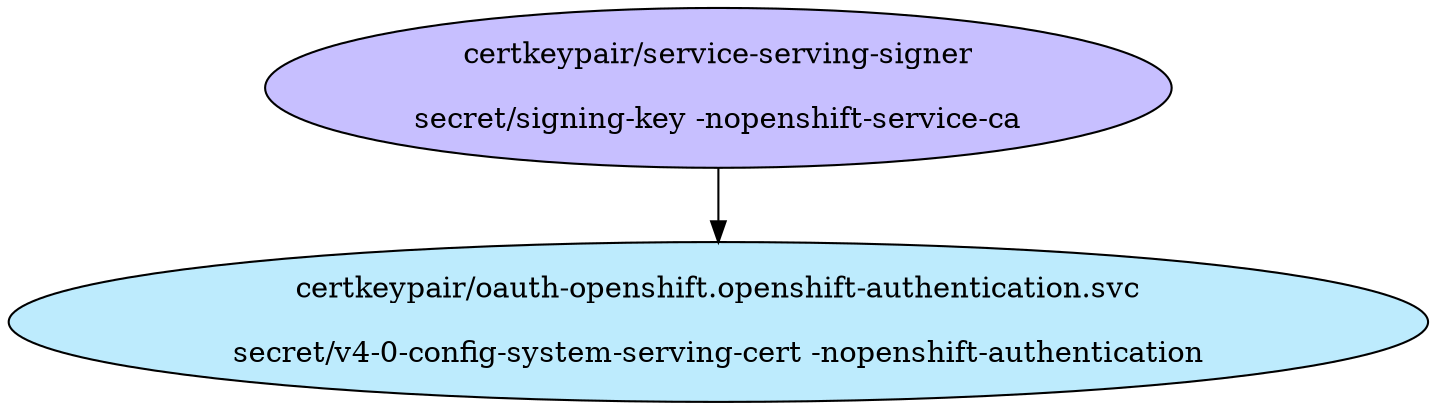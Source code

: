 digraph "Local Certificate" {
  // Node definitions.
  1 [
    label="certkeypair/service-serving-signer\n\nsecret/signing-key -nopenshift-service-ca\n"
    style=filled
    fillcolor="#c7bfff"
  ];
  29 [
    label="certkeypair/oauth-openshift.openshift-authentication.svc\n\nsecret/v4-0-config-system-serving-cert -nopenshift-authentication\n"
    style=filled
    fillcolor="#bdebfd"
  ];

  // Edge definitions.
  1 -> 29;
}
